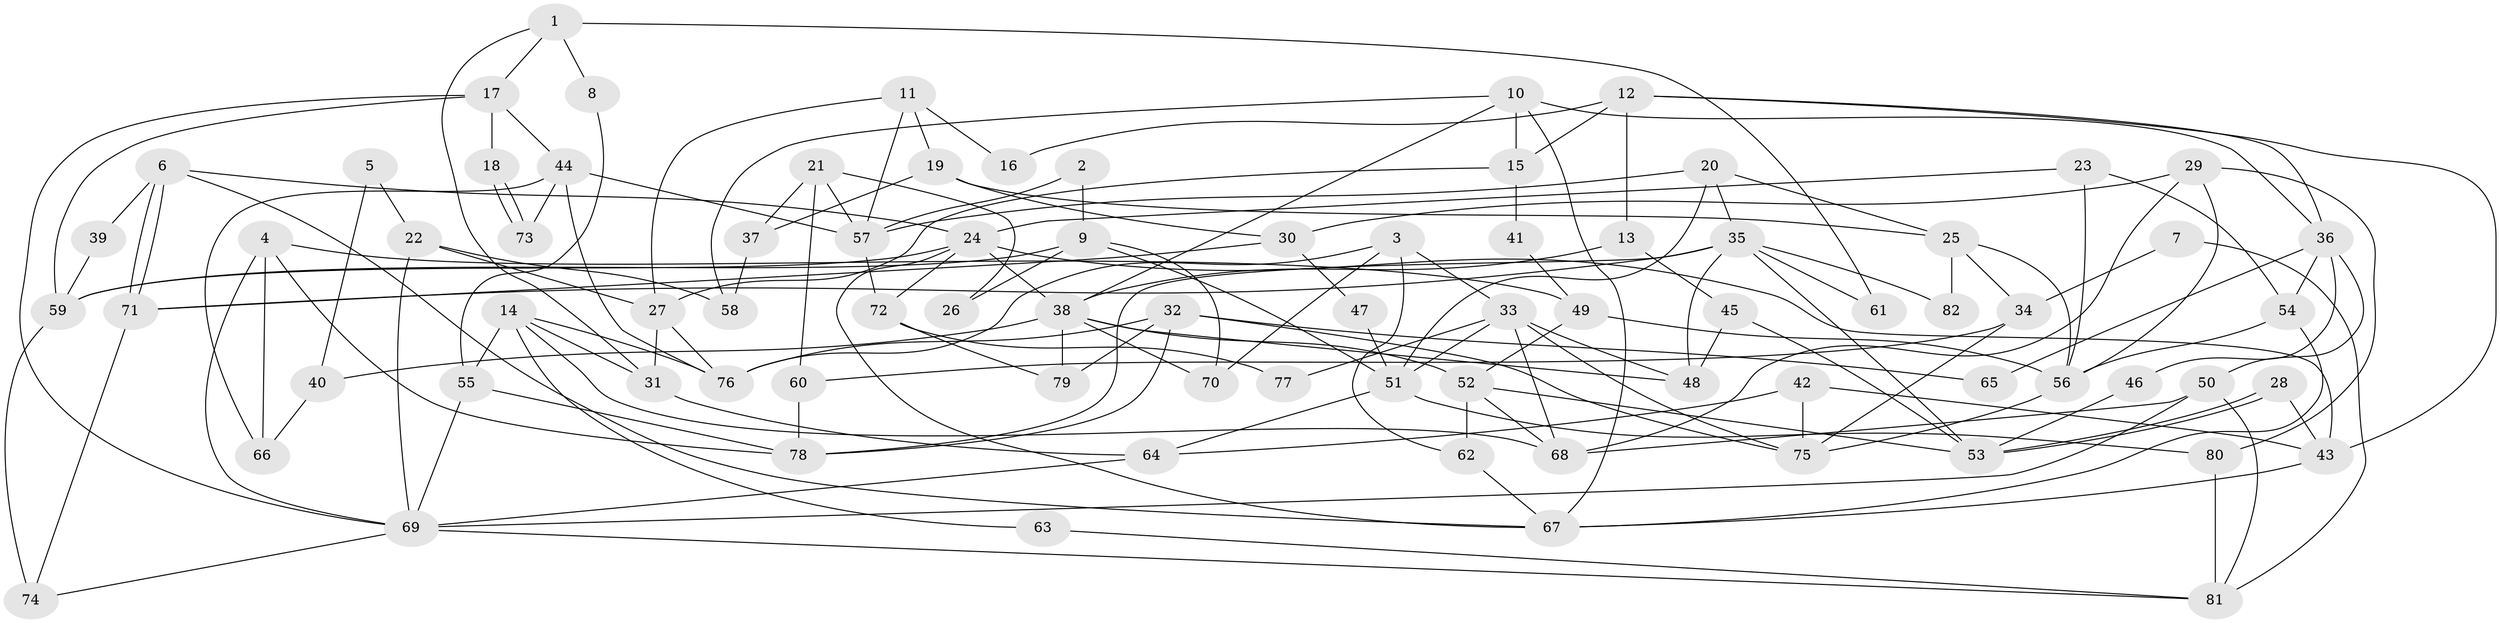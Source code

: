 // Generated by graph-tools (version 1.1) at 2025/50/03/09/25 04:50:17]
// undirected, 82 vertices, 164 edges
graph export_dot {
graph [start="1"]
  node [color=gray90,style=filled];
  1;
  2;
  3;
  4;
  5;
  6;
  7;
  8;
  9;
  10;
  11;
  12;
  13;
  14;
  15;
  16;
  17;
  18;
  19;
  20;
  21;
  22;
  23;
  24;
  25;
  26;
  27;
  28;
  29;
  30;
  31;
  32;
  33;
  34;
  35;
  36;
  37;
  38;
  39;
  40;
  41;
  42;
  43;
  44;
  45;
  46;
  47;
  48;
  49;
  50;
  51;
  52;
  53;
  54;
  55;
  56;
  57;
  58;
  59;
  60;
  61;
  62;
  63;
  64;
  65;
  66;
  67;
  68;
  69;
  70;
  71;
  72;
  73;
  74;
  75;
  76;
  77;
  78;
  79;
  80;
  81;
  82;
  1 -- 17;
  1 -- 31;
  1 -- 8;
  1 -- 61;
  2 -- 57;
  2 -- 9;
  3 -- 76;
  3 -- 62;
  3 -- 33;
  3 -- 70;
  4 -- 69;
  4 -- 49;
  4 -- 66;
  4 -- 78;
  5 -- 22;
  5 -- 40;
  6 -- 71;
  6 -- 71;
  6 -- 67;
  6 -- 24;
  6 -- 39;
  7 -- 81;
  7 -- 34;
  8 -- 55;
  9 -- 70;
  9 -- 59;
  9 -- 26;
  9 -- 51;
  10 -- 36;
  10 -- 67;
  10 -- 15;
  10 -- 38;
  10 -- 58;
  11 -- 27;
  11 -- 19;
  11 -- 16;
  11 -- 57;
  12 -- 43;
  12 -- 13;
  12 -- 15;
  12 -- 16;
  12 -- 36;
  13 -- 45;
  13 -- 38;
  14 -- 68;
  14 -- 76;
  14 -- 31;
  14 -- 55;
  14 -- 63;
  15 -- 27;
  15 -- 41;
  17 -- 69;
  17 -- 59;
  17 -- 18;
  17 -- 44;
  18 -- 73;
  18 -- 73;
  19 -- 30;
  19 -- 25;
  19 -- 37;
  20 -- 57;
  20 -- 51;
  20 -- 25;
  20 -- 35;
  21 -- 60;
  21 -- 37;
  21 -- 26;
  21 -- 57;
  22 -- 69;
  22 -- 27;
  22 -- 58;
  23 -- 24;
  23 -- 54;
  23 -- 56;
  24 -- 38;
  24 -- 43;
  24 -- 59;
  24 -- 67;
  24 -- 72;
  25 -- 56;
  25 -- 34;
  25 -- 82;
  27 -- 76;
  27 -- 31;
  28 -- 53;
  28 -- 53;
  28 -- 43;
  29 -- 80;
  29 -- 56;
  29 -- 30;
  29 -- 68;
  30 -- 71;
  30 -- 47;
  31 -- 64;
  32 -- 78;
  32 -- 79;
  32 -- 65;
  32 -- 75;
  32 -- 76;
  33 -- 75;
  33 -- 48;
  33 -- 51;
  33 -- 68;
  33 -- 77;
  34 -- 75;
  34 -- 60;
  35 -- 53;
  35 -- 48;
  35 -- 61;
  35 -- 71;
  35 -- 78;
  35 -- 82;
  36 -- 50;
  36 -- 46;
  36 -- 54;
  36 -- 65;
  37 -- 58;
  38 -- 48;
  38 -- 40;
  38 -- 52;
  38 -- 70;
  38 -- 79;
  39 -- 59;
  40 -- 66;
  41 -- 49;
  42 -- 75;
  42 -- 64;
  42 -- 43;
  43 -- 67;
  44 -- 57;
  44 -- 66;
  44 -- 73;
  44 -- 76;
  45 -- 53;
  45 -- 48;
  46 -- 53;
  47 -- 51;
  49 -- 56;
  49 -- 52;
  50 -- 69;
  50 -- 68;
  50 -- 81;
  51 -- 64;
  51 -- 80;
  52 -- 68;
  52 -- 53;
  52 -- 62;
  54 -- 67;
  54 -- 56;
  55 -- 78;
  55 -- 69;
  56 -- 75;
  57 -- 72;
  59 -- 74;
  60 -- 78;
  62 -- 67;
  63 -- 81;
  64 -- 69;
  69 -- 74;
  69 -- 81;
  71 -- 74;
  72 -- 77;
  72 -- 79;
  80 -- 81;
}
